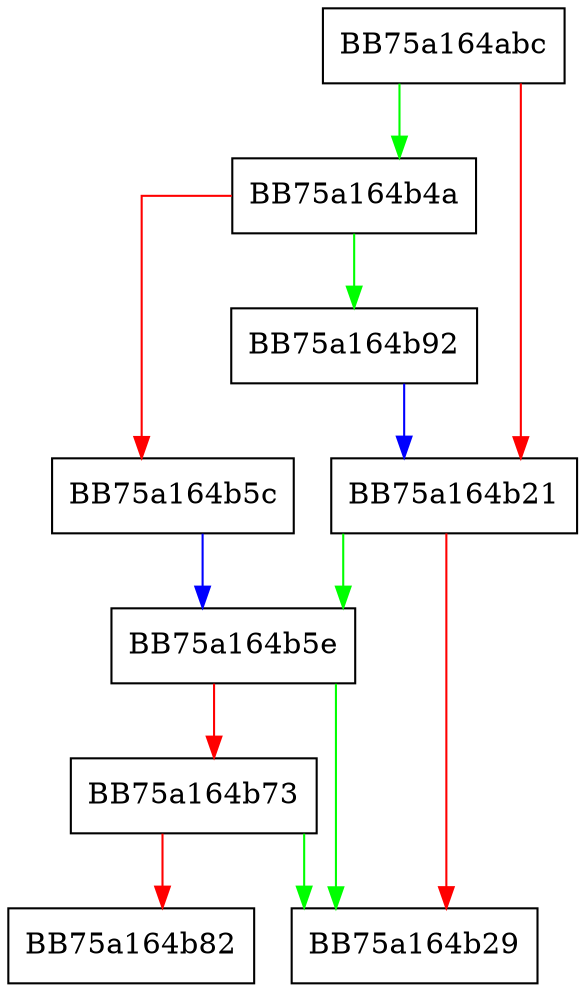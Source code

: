 digraph get_table_byte {
  node [shape="box"];
  graph [splines=ortho];
  BB75a164abc -> BB75a164b4a [color="green"];
  BB75a164abc -> BB75a164b21 [color="red"];
  BB75a164b21 -> BB75a164b5e [color="green"];
  BB75a164b21 -> BB75a164b29 [color="red"];
  BB75a164b4a -> BB75a164b92 [color="green"];
  BB75a164b4a -> BB75a164b5c [color="red"];
  BB75a164b5c -> BB75a164b5e [color="blue"];
  BB75a164b5e -> BB75a164b29 [color="green"];
  BB75a164b5e -> BB75a164b73 [color="red"];
  BB75a164b73 -> BB75a164b29 [color="green"];
  BB75a164b73 -> BB75a164b82 [color="red"];
  BB75a164b92 -> BB75a164b21 [color="blue"];
}